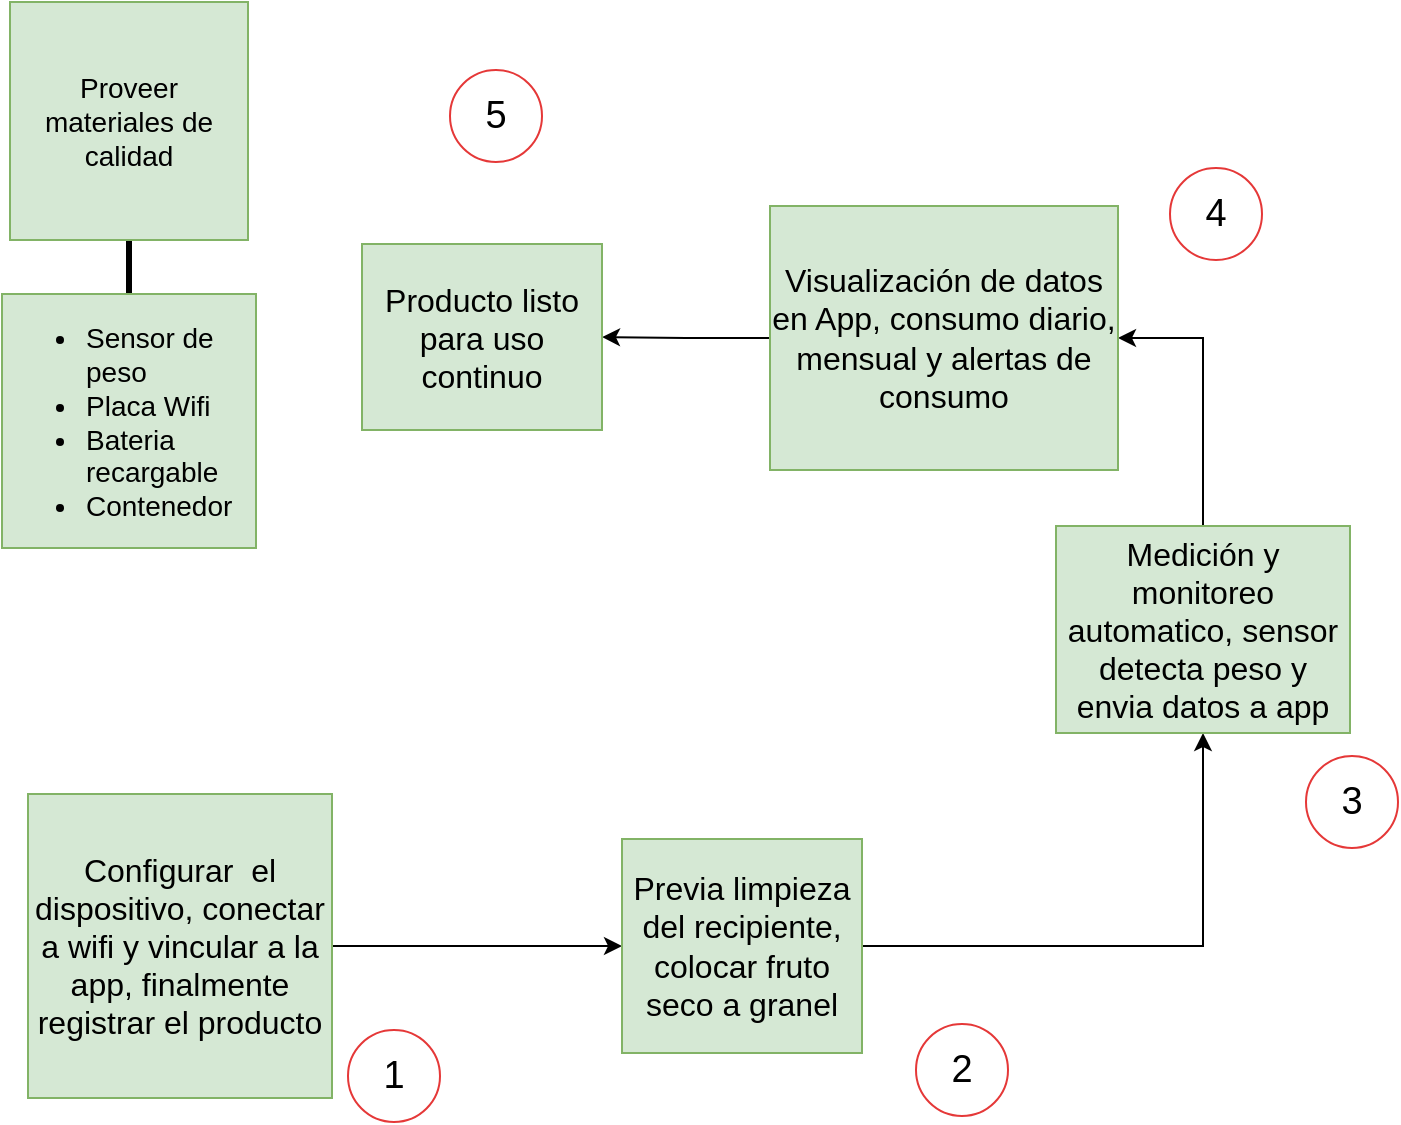 <mxfile version="26.2.14">
  <diagram name="Página-1" id="1X0_Ec793GvwDymV32Ux">
    <mxGraphModel dx="1246" dy="627" grid="0" gridSize="10" guides="1" tooltips="1" connect="1" arrows="1" fold="1" page="1" pageScale="1" pageWidth="827" pageHeight="1169" math="0" shadow="0">
      <root>
        <mxCell id="0" />
        <mxCell id="1" parent="0" />
        <mxCell id="ovzpAfmYLOpZnLP-KOeR-3" value="" style="edgeStyle=orthogonalEdgeStyle;rounded=0;orthogonalLoop=1;jettySize=auto;html=1;endArrow=none;startFill=0;strokeWidth=3;" edge="1" parent="1" source="ovzpAfmYLOpZnLP-KOeR-1" target="ovzpAfmYLOpZnLP-KOeR-2">
          <mxGeometry relative="1" as="geometry" />
        </mxCell>
        <mxCell id="ovzpAfmYLOpZnLP-KOeR-1" value="&lt;font style=&quot;font-size: 14px;&quot;&gt;Proveer materiales de calidad&lt;/font&gt;" style="whiteSpace=wrap;html=1;aspect=fixed;fillColor=#d5e8d4;strokeColor=#82b366;fontFamily=Helvetica;" vertex="1" parent="1">
          <mxGeometry x="21" y="19" width="119" height="119" as="geometry" />
        </mxCell>
        <mxCell id="ovzpAfmYLOpZnLP-KOeR-2" value="&lt;ul&gt;&lt;li&gt;Sensor de peso&lt;/li&gt;&lt;li&gt;Placa Wifi&lt;/li&gt;&lt;li&gt;Bateria recargable&lt;/li&gt;&lt;li&gt;Contenedor&lt;/li&gt;&lt;/ul&gt;" style="whiteSpace=wrap;html=1;aspect=fixed;fillColor=#d5e8d4;strokeColor=#82b366;align=left;fontSize=14;fontFamily=Helvetica;" vertex="1" parent="1">
          <mxGeometry x="17" y="165" width="127" height="127" as="geometry" />
        </mxCell>
        <mxCell id="ovzpAfmYLOpZnLP-KOeR-6" value="" style="edgeStyle=orthogonalEdgeStyle;rounded=0;orthogonalLoop=1;jettySize=auto;html=1;" edge="1" parent="1" source="ovzpAfmYLOpZnLP-KOeR-4" target="ovzpAfmYLOpZnLP-KOeR-5">
          <mxGeometry relative="1" as="geometry" />
        </mxCell>
        <mxCell id="ovzpAfmYLOpZnLP-KOeR-4" value="Configurar&amp;nbsp; el dispositivo, conectar a wifi y vincular a la app, finalmente registrar el producto" style="whiteSpace=wrap;html=1;aspect=fixed;fillColor=#d5e8d4;strokeColor=#82b366;fontSize=16;fontFamily=Helvetica;" vertex="1" parent="1">
          <mxGeometry x="30" y="415" width="152" height="152" as="geometry" />
        </mxCell>
        <mxCell id="ovzpAfmYLOpZnLP-KOeR-8" value="" style="edgeStyle=orthogonalEdgeStyle;rounded=0;orthogonalLoop=1;jettySize=auto;html=1;" edge="1" parent="1" source="ovzpAfmYLOpZnLP-KOeR-5" target="ovzpAfmYLOpZnLP-KOeR-7">
          <mxGeometry relative="1" as="geometry" />
        </mxCell>
        <mxCell id="ovzpAfmYLOpZnLP-KOeR-5" value="Previa limpieza del recipiente, colocar fruto seco a granel" style="whiteSpace=wrap;html=1;fontSize=16;fillColor=#d5e8d4;strokeColor=#82b366;" vertex="1" parent="1">
          <mxGeometry x="327" y="437.5" width="120" height="107" as="geometry" />
        </mxCell>
        <mxCell id="ovzpAfmYLOpZnLP-KOeR-10" value="" style="edgeStyle=orthogonalEdgeStyle;rounded=0;orthogonalLoop=1;jettySize=auto;html=1;entryX=1;entryY=0.5;entryDx=0;entryDy=0;" edge="1" parent="1" source="ovzpAfmYLOpZnLP-KOeR-7" target="ovzpAfmYLOpZnLP-KOeR-9">
          <mxGeometry relative="1" as="geometry" />
        </mxCell>
        <mxCell id="ovzpAfmYLOpZnLP-KOeR-7" value="Medición y monitoreo automatico, sensor detecta peso y envia datos a app" style="whiteSpace=wrap;html=1;fontSize=16;fillColor=#d5e8d4;strokeColor=#82b366;" vertex="1" parent="1">
          <mxGeometry x="544" y="281" width="147" height="103.5" as="geometry" />
        </mxCell>
        <mxCell id="ovzpAfmYLOpZnLP-KOeR-12" value="" style="edgeStyle=orthogonalEdgeStyle;rounded=0;orthogonalLoop=1;jettySize=auto;html=1;" edge="1" parent="1" source="ovzpAfmYLOpZnLP-KOeR-9" target="ovzpAfmYLOpZnLP-KOeR-11">
          <mxGeometry relative="1" as="geometry" />
        </mxCell>
        <mxCell id="ovzpAfmYLOpZnLP-KOeR-9" value="Visualización de datos en App, consumo diario, mensual y alertas de consumo" style="whiteSpace=wrap;html=1;fontSize=16;fillColor=#d5e8d4;strokeColor=#82b366;" vertex="1" parent="1">
          <mxGeometry x="401" y="121" width="174" height="132" as="geometry" />
        </mxCell>
        <mxCell id="ovzpAfmYLOpZnLP-KOeR-11" value="Producto listo para uso continuo" style="whiteSpace=wrap;html=1;fontSize=16;fillColor=#d5e8d4;strokeColor=#82b366;" vertex="1" parent="1">
          <mxGeometry x="197" y="140" width="120" height="93" as="geometry" />
        </mxCell>
        <mxCell id="ovzpAfmYLOpZnLP-KOeR-13" value="1" style="ellipse;whiteSpace=wrap;html=1;aspect=fixed;strokeColor=light-dark(#e53838, #ededed);fontSize=19;" vertex="1" parent="1">
          <mxGeometry x="190" y="533" width="46" height="46" as="geometry" />
        </mxCell>
        <mxCell id="ovzpAfmYLOpZnLP-KOeR-15" value="2" style="ellipse;whiteSpace=wrap;html=1;aspect=fixed;strokeColor=light-dark(#e53838, #ededed);fontSize=19;" vertex="1" parent="1">
          <mxGeometry x="474" y="530" width="46" height="46" as="geometry" />
        </mxCell>
        <mxCell id="ovzpAfmYLOpZnLP-KOeR-16" value="3" style="ellipse;whiteSpace=wrap;html=1;aspect=fixed;strokeColor=light-dark(#e53838, #ededed);fontSize=19;" vertex="1" parent="1">
          <mxGeometry x="669" y="396" width="46" height="46" as="geometry" />
        </mxCell>
        <mxCell id="ovzpAfmYLOpZnLP-KOeR-17" value="4" style="ellipse;whiteSpace=wrap;html=1;aspect=fixed;strokeColor=light-dark(#e53838, #ededed);fontSize=19;" vertex="1" parent="1">
          <mxGeometry x="601" y="102" width="46" height="46" as="geometry" />
        </mxCell>
        <mxCell id="ovzpAfmYLOpZnLP-KOeR-18" value="5" style="ellipse;whiteSpace=wrap;html=1;aspect=fixed;strokeColor=light-dark(#e53838, #ededed);fontSize=19;" vertex="1" parent="1">
          <mxGeometry x="241" y="53" width="46" height="46" as="geometry" />
        </mxCell>
      </root>
    </mxGraphModel>
  </diagram>
</mxfile>
